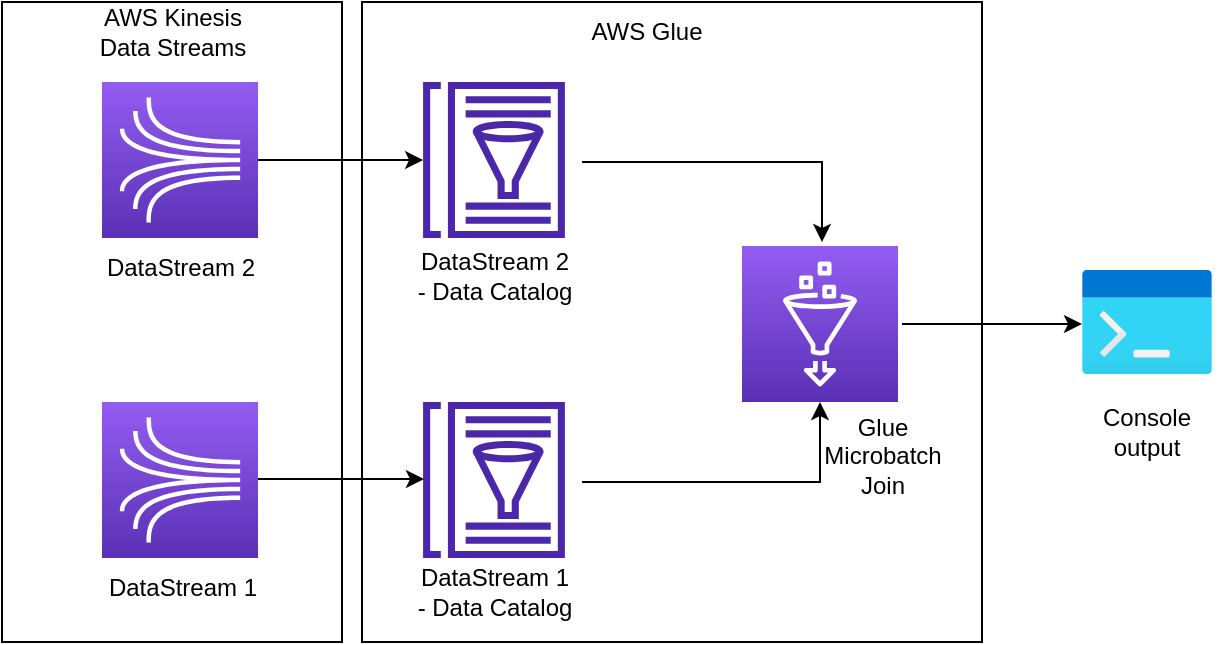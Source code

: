 <mxfile version="21.1.8" type="device">
  <diagram name="Page-1" id="8_GDNf8X0qtcU6Cn2D62">
    <mxGraphModel dx="1242" dy="749" grid="1" gridSize="10" guides="1" tooltips="1" connect="1" arrows="1" fold="1" page="1" pageScale="1" pageWidth="827" pageHeight="1169" math="0" shadow="0">
      <root>
        <mxCell id="0" />
        <mxCell id="1" parent="0" />
        <mxCell id="5OnNb19vT49dXCyHWMn4-1" value="" style="rounded=0;whiteSpace=wrap;html=1;" vertex="1" parent="1">
          <mxGeometry x="70" y="160" width="170" height="320" as="geometry" />
        </mxCell>
        <mxCell id="4f7eNhv1b62euajzDBGg-7" value="" style="rounded=0;whiteSpace=wrap;html=1;" parent="1" vertex="1">
          <mxGeometry x="250" y="160" width="310" height="320" as="geometry" />
        </mxCell>
        <mxCell id="kMiG9pv_2f4y4FH8JU5A-1" value="" style="sketch=0;points=[[0,0,0],[0.25,0,0],[0.5,0,0],[0.75,0,0],[1,0,0],[0,1,0],[0.25,1,0],[0.5,1,0],[0.75,1,0],[1,1,0],[0,0.25,0],[0,0.5,0],[0,0.75,0],[1,0.25,0],[1,0.5,0],[1,0.75,0]];outlineConnect=0;fontColor=#232F3E;gradientColor=#945DF2;gradientDirection=north;fillColor=#5A30B5;strokeColor=#ffffff;dashed=0;verticalLabelPosition=bottom;verticalAlign=top;align=center;html=1;fontSize=12;fontStyle=0;aspect=fixed;shape=mxgraph.aws4.resourceIcon;resIcon=mxgraph.aws4.kinesis;" parent="1" vertex="1">
          <mxGeometry x="120" y="200" width="78" height="78" as="geometry" />
        </mxCell>
        <mxCell id="kMiG9pv_2f4y4FH8JU5A-2" value="" style="sketch=0;points=[[0,0,0],[0.25,0,0],[0.5,0,0],[0.75,0,0],[1,0,0],[0,1,0],[0.25,1,0],[0.5,1,0],[0.75,1,0],[1,1,0],[0,0.25,0],[0,0.5,0],[0,0.75,0],[1,0.25,0],[1,0.5,0],[1,0.75,0]];outlineConnect=0;fontColor=#232F3E;gradientColor=#945DF2;gradientDirection=north;fillColor=#5A30B5;strokeColor=#ffffff;dashed=0;verticalLabelPosition=bottom;verticalAlign=top;align=center;html=1;fontSize=12;fontStyle=0;aspect=fixed;shape=mxgraph.aws4.resourceIcon;resIcon=mxgraph.aws4.kinesis;" parent="1" vertex="1">
          <mxGeometry x="120" y="360" width="78" height="78" as="geometry" />
        </mxCell>
        <mxCell id="kMiG9pv_2f4y4FH8JU5A-3" value="" style="sketch=0;outlineConnect=0;fontColor=#232F3E;gradientColor=none;fillColor=#4D27AA;strokeColor=none;dashed=0;verticalLabelPosition=bottom;verticalAlign=top;align=center;html=1;fontSize=12;fontStyle=0;aspect=fixed;pointerEvents=1;shape=mxgraph.aws4.glue_data_catalog;" parent="1" vertex="1">
          <mxGeometry x="280" y="200" width="72" height="78" as="geometry" />
        </mxCell>
        <mxCell id="kMiG9pv_2f4y4FH8JU5A-4" value="" style="sketch=0;outlineConnect=0;fontColor=#232F3E;gradientColor=none;fillColor=#4D27AA;strokeColor=none;dashed=0;verticalLabelPosition=bottom;verticalAlign=top;align=center;html=1;fontSize=12;fontStyle=0;aspect=fixed;pointerEvents=1;shape=mxgraph.aws4.glue_data_catalog;" parent="1" vertex="1">
          <mxGeometry x="280" y="360" width="72" height="78" as="geometry" />
        </mxCell>
        <mxCell id="kMiG9pv_2f4y4FH8JU5A-5" value="" style="sketch=0;points=[[0,0,0],[0.25,0,0],[0.5,0,0],[0.75,0,0],[1,0,0],[0,1,0],[0.25,1,0],[0.5,1,0],[0.75,1,0],[1,1,0],[0,0.25,0],[0,0.5,0],[0,0.75,0],[1,0.25,0],[1,0.5,0],[1,0.75,0]];outlineConnect=0;fontColor=#232F3E;gradientColor=#945DF2;gradientDirection=north;fillColor=#5A30B5;strokeColor=#ffffff;dashed=0;verticalLabelPosition=bottom;verticalAlign=top;align=center;html=1;fontSize=12;fontStyle=0;aspect=fixed;shape=mxgraph.aws4.resourceIcon;resIcon=mxgraph.aws4.glue;" parent="1" vertex="1">
          <mxGeometry x="440" y="282" width="78" height="78" as="geometry" />
        </mxCell>
        <mxCell id="4f7eNhv1b62euajzDBGg-2" value="" style="endArrow=classic;html=1;rounded=0;exitX=1;exitY=0.5;exitDx=0;exitDy=0;exitPerimeter=0;" parent="1" source="kMiG9pv_2f4y4FH8JU5A-1" target="kMiG9pv_2f4y4FH8JU5A-3" edge="1">
          <mxGeometry width="50" height="50" relative="1" as="geometry">
            <mxPoint x="390" y="420" as="sourcePoint" />
            <mxPoint x="440" y="370" as="targetPoint" />
          </mxGeometry>
        </mxCell>
        <mxCell id="4f7eNhv1b62euajzDBGg-3" value="" style="endArrow=classic;html=1;rounded=0;" parent="1" edge="1">
          <mxGeometry width="50" height="50" relative="1" as="geometry">
            <mxPoint x="360" y="240" as="sourcePoint" />
            <mxPoint x="480" y="280" as="targetPoint" />
            <Array as="points">
              <mxPoint x="420" y="240" />
              <mxPoint x="480" y="240" />
            </Array>
          </mxGeometry>
        </mxCell>
        <mxCell id="4f7eNhv1b62euajzDBGg-4" value="" style="endArrow=classic;html=1;rounded=0;exitX=1;exitY=0.5;exitDx=0;exitDy=0;exitPerimeter=0;" parent="1" edge="1">
          <mxGeometry width="50" height="50" relative="1" as="geometry">
            <mxPoint x="198" y="398.5" as="sourcePoint" />
            <mxPoint x="281" y="398.5" as="targetPoint" />
          </mxGeometry>
        </mxCell>
        <mxCell id="4f7eNhv1b62euajzDBGg-5" value="" style="endArrow=classic;html=1;rounded=0;entryX=0.5;entryY=1;entryDx=0;entryDy=0;entryPerimeter=0;" parent="1" target="kMiG9pv_2f4y4FH8JU5A-5" edge="1">
          <mxGeometry width="50" height="50" relative="1" as="geometry">
            <mxPoint x="360" y="400" as="sourcePoint" />
            <mxPoint x="440" y="370" as="targetPoint" />
            <Array as="points">
              <mxPoint x="479" y="400" />
            </Array>
          </mxGeometry>
        </mxCell>
        <mxCell id="4f7eNhv1b62euajzDBGg-6" value="" style="endArrow=classic;html=1;rounded=0;entryX=0;entryY=0.5;entryDx=0;entryDy=0;" parent="1" edge="1">
          <mxGeometry width="50" height="50" relative="1" as="geometry">
            <mxPoint x="520" y="321" as="sourcePoint" />
            <mxPoint x="610" y="321" as="targetPoint" />
          </mxGeometry>
        </mxCell>
        <mxCell id="4f7eNhv1b62euajzDBGg-8" value="DataStream 1" style="text;html=1;strokeColor=none;fillColor=none;align=center;verticalAlign=middle;whiteSpace=wrap;rounded=0;" parent="1" vertex="1">
          <mxGeometry x="120" y="438" width="81" height="30" as="geometry" />
        </mxCell>
        <mxCell id="4f7eNhv1b62euajzDBGg-9" value="DataStream 2" style="text;html=1;strokeColor=none;fillColor=none;align=center;verticalAlign=middle;whiteSpace=wrap;rounded=0;" parent="1" vertex="1">
          <mxGeometry x="118.5" y="278" width="81" height="30" as="geometry" />
        </mxCell>
        <mxCell id="4f7eNhv1b62euajzDBGg-10" value="DataStream 2 - Data Catalog" style="text;html=1;strokeColor=none;fillColor=none;align=center;verticalAlign=middle;whiteSpace=wrap;rounded=0;" parent="1" vertex="1">
          <mxGeometry x="275.5" y="282" width="81" height="30" as="geometry" />
        </mxCell>
        <mxCell id="4f7eNhv1b62euajzDBGg-11" value="DataStream 1 - Data Catalog" style="text;html=1;strokeColor=none;fillColor=none;align=center;verticalAlign=middle;whiteSpace=wrap;rounded=0;" parent="1" vertex="1">
          <mxGeometry x="275.5" y="440" width="81" height="30" as="geometry" />
        </mxCell>
        <mxCell id="4f7eNhv1b62euajzDBGg-12" value="Glue Microbatch Join" style="text;html=1;strokeColor=none;fillColor=none;align=center;verticalAlign=middle;whiteSpace=wrap;rounded=0;" parent="1" vertex="1">
          <mxGeometry x="470" y="372" width="81" height="30" as="geometry" />
        </mxCell>
        <mxCell id="4f7eNhv1b62euajzDBGg-14" value="AWS Glue" style="text;html=1;strokeColor=none;fillColor=none;align=center;verticalAlign=middle;whiteSpace=wrap;rounded=0;" parent="1" vertex="1">
          <mxGeometry x="352" y="160" width="81" height="30" as="geometry" />
        </mxCell>
        <mxCell id="5OnNb19vT49dXCyHWMn4-2" value="AWS Kinesis Data Streams" style="text;html=1;strokeColor=none;fillColor=none;align=center;verticalAlign=middle;whiteSpace=wrap;rounded=0;" vertex="1" parent="1">
          <mxGeometry x="114.5" y="160" width="81" height="30" as="geometry" />
        </mxCell>
        <mxCell id="5OnNb19vT49dXCyHWMn4-3" value="" style="image;aspect=fixed;html=1;points=[];align=center;fontSize=12;image=img/lib/azure2/general/Dev_Console.svg;" vertex="1" parent="1">
          <mxGeometry x="610" y="294" width="65" height="52" as="geometry" />
        </mxCell>
        <mxCell id="5OnNb19vT49dXCyHWMn4-4" value="Console output" style="text;html=1;strokeColor=none;fillColor=none;align=center;verticalAlign=middle;whiteSpace=wrap;rounded=0;" vertex="1" parent="1">
          <mxGeometry x="602" y="360" width="81" height="30" as="geometry" />
        </mxCell>
      </root>
    </mxGraphModel>
  </diagram>
</mxfile>
